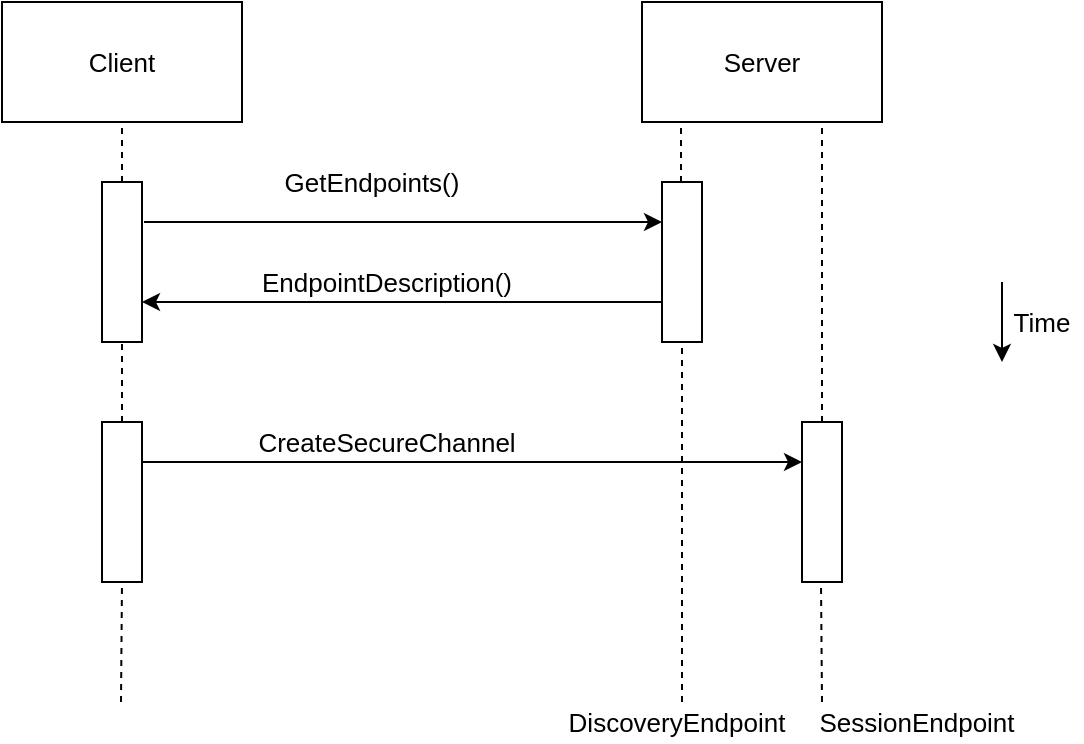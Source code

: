<mxfile version="14.3.1" type="github">
  <diagram id="3hPxVYJImWLscZgYbSC4" name="Page-1">
    <mxGraphModel dx="1350" dy="748" grid="1" gridSize="10" guides="1" tooltips="1" connect="1" arrows="1" fold="1" page="1" pageScale="1" pageWidth="850" pageHeight="1100" math="0" shadow="0">
      <root>
        <mxCell id="0" />
        <mxCell id="1" parent="0" />
        <mxCell id="DC02iXN6waR2BpefgzYk-1" value="Client" style="rounded=0;whiteSpace=wrap;html=1;fontSize=13;" vertex="1" parent="1">
          <mxGeometry x="180" y="180" width="120" height="60" as="geometry" />
        </mxCell>
        <mxCell id="DC02iXN6waR2BpefgzYk-2" value="Server" style="rounded=0;whiteSpace=wrap;html=1;fontSize=13;" vertex="1" parent="1">
          <mxGeometry x="500" y="180" width="120" height="60" as="geometry" />
        </mxCell>
        <mxCell id="DC02iXN6waR2BpefgzYk-3" value="" style="endArrow=none;dashed=1;html=1;entryX=0.5;entryY=1;entryDx=0;entryDy=0;fontSize=13;" edge="1" parent="1" target="DC02iXN6waR2BpefgzYk-1">
          <mxGeometry width="50" height="50" relative="1" as="geometry">
            <mxPoint x="240" y="270" as="sourcePoint" />
            <mxPoint x="450" y="360" as="targetPoint" />
          </mxGeometry>
        </mxCell>
        <mxCell id="DC02iXN6waR2BpefgzYk-4" value="" style="rounded=0;whiteSpace=wrap;html=1;fontSize=13;" vertex="1" parent="1">
          <mxGeometry x="230" y="270" width="20" height="80" as="geometry" />
        </mxCell>
        <mxCell id="DC02iXN6waR2BpefgzYk-5" value="" style="rounded=0;whiteSpace=wrap;html=1;fontSize=13;" vertex="1" parent="1">
          <mxGeometry x="510" y="270" width="20" height="80" as="geometry" />
        </mxCell>
        <mxCell id="DC02iXN6waR2BpefgzYk-6" value="" style="rounded=0;whiteSpace=wrap;html=1;fontSize=13;" vertex="1" parent="1">
          <mxGeometry x="230" y="390" width="20" height="80" as="geometry" />
        </mxCell>
        <mxCell id="DC02iXN6waR2BpefgzYk-7" value="" style="rounded=0;whiteSpace=wrap;html=1;fontSize=13;" vertex="1" parent="1">
          <mxGeometry x="580" y="390" width="20" height="80" as="geometry" />
        </mxCell>
        <mxCell id="DC02iXN6waR2BpefgzYk-9" value="" style="endArrow=none;dashed=1;html=1;entryX=0.5;entryY=1;entryDx=0;entryDy=0;fontSize=13;" edge="1" parent="1">
          <mxGeometry width="50" height="50" relative="1" as="geometry">
            <mxPoint x="519.5" y="270" as="sourcePoint" />
            <mxPoint x="519.5" y="240" as="targetPoint" />
          </mxGeometry>
        </mxCell>
        <mxCell id="DC02iXN6waR2BpefgzYk-12" value="" style="endArrow=none;dashed=1;html=1;entryX=0.5;entryY=1;entryDx=0;entryDy=0;exitX=0.5;exitY=0;exitDx=0;exitDy=0;fontSize=13;" edge="1" parent="1" source="DC02iXN6waR2BpefgzYk-6" target="DC02iXN6waR2BpefgzYk-4">
          <mxGeometry width="50" height="50" relative="1" as="geometry">
            <mxPoint x="250" y="280" as="sourcePoint" />
            <mxPoint x="250" y="250" as="targetPoint" />
          </mxGeometry>
        </mxCell>
        <mxCell id="DC02iXN6waR2BpefgzYk-13" value="" style="endArrow=none;dashed=1;html=1;entryX=0.5;entryY=1;entryDx=0;entryDy=0;exitX=0.5;exitY=0;exitDx=0;exitDy=0;fontSize=13;" edge="1" parent="1" target="DC02iXN6waR2BpefgzYk-6">
          <mxGeometry width="50" height="50" relative="1" as="geometry">
            <mxPoint x="239.5" y="530" as="sourcePoint" />
            <mxPoint x="239.5" y="490" as="targetPoint" />
          </mxGeometry>
        </mxCell>
        <mxCell id="DC02iXN6waR2BpefgzYk-14" value="" style="endArrow=none;dashed=1;html=1;entryX=0.5;entryY=1;entryDx=0;entryDy=0;fontSize=13;" edge="1" parent="1" target="DC02iXN6waR2BpefgzYk-5">
          <mxGeometry width="50" height="50" relative="1" as="geometry">
            <mxPoint x="520" y="530" as="sourcePoint" />
            <mxPoint x="250" y="480" as="targetPoint" />
          </mxGeometry>
        </mxCell>
        <mxCell id="DC02iXN6waR2BpefgzYk-15" value="" style="endArrow=none;dashed=1;html=1;entryX=0.75;entryY=1;entryDx=0;entryDy=0;exitX=0.5;exitY=0;exitDx=0;exitDy=0;fontSize=13;" edge="1" parent="1" source="DC02iXN6waR2BpefgzYk-7" target="DC02iXN6waR2BpefgzYk-2">
          <mxGeometry width="50" height="50" relative="1" as="geometry">
            <mxPoint x="590" y="380" as="sourcePoint" />
            <mxPoint x="530" y="360" as="targetPoint" />
          </mxGeometry>
        </mxCell>
        <mxCell id="DC02iXN6waR2BpefgzYk-16" value="" style="endArrow=none;dashed=1;html=1;entryX=0.75;entryY=1;entryDx=0;entryDy=0;fontSize=13;" edge="1" parent="1">
          <mxGeometry width="50" height="50" relative="1" as="geometry">
            <mxPoint x="590" y="530" as="sourcePoint" />
            <mxPoint x="589.5" y="470" as="targetPoint" />
          </mxGeometry>
        </mxCell>
        <mxCell id="DC02iXN6waR2BpefgzYk-17" value="" style="endArrow=classic;html=1;entryX=0;entryY=0.25;entryDx=0;entryDy=0;fontSize=13;" edge="1" parent="1" target="DC02iXN6waR2BpefgzYk-5">
          <mxGeometry width="50" height="50" relative="1" as="geometry">
            <mxPoint x="251" y="290" as="sourcePoint" />
            <mxPoint x="450" y="360" as="targetPoint" />
          </mxGeometry>
        </mxCell>
        <mxCell id="DC02iXN6waR2BpefgzYk-18" value="" style="endArrow=classic;html=1;entryX=1;entryY=0.75;entryDx=0;entryDy=0;exitX=0;exitY=0.75;exitDx=0;exitDy=0;fontSize=13;" edge="1" parent="1" source="DC02iXN6waR2BpefgzYk-5" target="DC02iXN6waR2BpefgzYk-4">
          <mxGeometry width="50" height="50" relative="1" as="geometry">
            <mxPoint x="261" y="300" as="sourcePoint" />
            <mxPoint x="520" y="300" as="targetPoint" />
          </mxGeometry>
        </mxCell>
        <mxCell id="DC02iXN6waR2BpefgzYk-19" value="" style="endArrow=classic;html=1;exitX=1;exitY=0.25;exitDx=0;exitDy=0;entryX=0;entryY=0.25;entryDx=0;entryDy=0;fontSize=13;" edge="1" parent="1" source="DC02iXN6waR2BpefgzYk-6" target="DC02iXN6waR2BpefgzYk-7">
          <mxGeometry width="50" height="50" relative="1" as="geometry">
            <mxPoint x="400" y="410" as="sourcePoint" />
            <mxPoint x="450" y="360" as="targetPoint" />
          </mxGeometry>
        </mxCell>
        <mxCell id="DC02iXN6waR2BpefgzYk-20" value="" style="endArrow=classic;html=1;fontSize=13;" edge="1" parent="1">
          <mxGeometry width="50" height="50" relative="1" as="geometry">
            <mxPoint x="680" y="320" as="sourcePoint" />
            <mxPoint x="680" y="360" as="targetPoint" />
          </mxGeometry>
        </mxCell>
        <mxCell id="DC02iXN6waR2BpefgzYk-21" value="Time" style="text;html=1;strokeColor=none;fillColor=none;align=center;verticalAlign=middle;whiteSpace=wrap;rounded=0;fontSize=13;" vertex="1" parent="1">
          <mxGeometry x="680" y="330" width="40" height="20" as="geometry" />
        </mxCell>
        <mxCell id="DC02iXN6waR2BpefgzYk-22" value="GetEndpoints()" style="text;html=1;strokeColor=none;fillColor=none;align=center;verticalAlign=middle;whiteSpace=wrap;rounded=0;fontSize=13;" vertex="1" parent="1">
          <mxGeometry x="310" y="260" width="110" height="20" as="geometry" />
        </mxCell>
        <mxCell id="DC02iXN6waR2BpefgzYk-23" value="EndpointDescription()" style="text;html=1;strokeColor=none;fillColor=none;align=center;verticalAlign=middle;whiteSpace=wrap;rounded=0;fontSize=13;" vertex="1" parent="1">
          <mxGeometry x="315" y="310" width="115" height="20" as="geometry" />
        </mxCell>
        <mxCell id="DC02iXN6waR2BpefgzYk-24" value="CreateSecureChannel" style="text;html=1;strokeColor=none;fillColor=none;align=center;verticalAlign=middle;whiteSpace=wrap;rounded=0;fontSize=13;" vertex="1" parent="1">
          <mxGeometry x="315" y="390" width="115" height="20" as="geometry" />
        </mxCell>
        <mxCell id="DC02iXN6waR2BpefgzYk-25" value="DiscoveryEndpoint" style="text;html=1;strokeColor=none;fillColor=none;align=center;verticalAlign=middle;whiteSpace=wrap;rounded=0;fontSize=13;" vertex="1" parent="1">
          <mxGeometry x="460" y="530" width="115" height="20" as="geometry" />
        </mxCell>
        <mxCell id="DC02iXN6waR2BpefgzYk-26" value="SessionEndpoint" style="text;html=1;strokeColor=none;fillColor=none;align=center;verticalAlign=middle;whiteSpace=wrap;rounded=0;fontSize=13;" vertex="1" parent="1">
          <mxGeometry x="580" y="530" width="115" height="20" as="geometry" />
        </mxCell>
      </root>
    </mxGraphModel>
  </diagram>
</mxfile>
